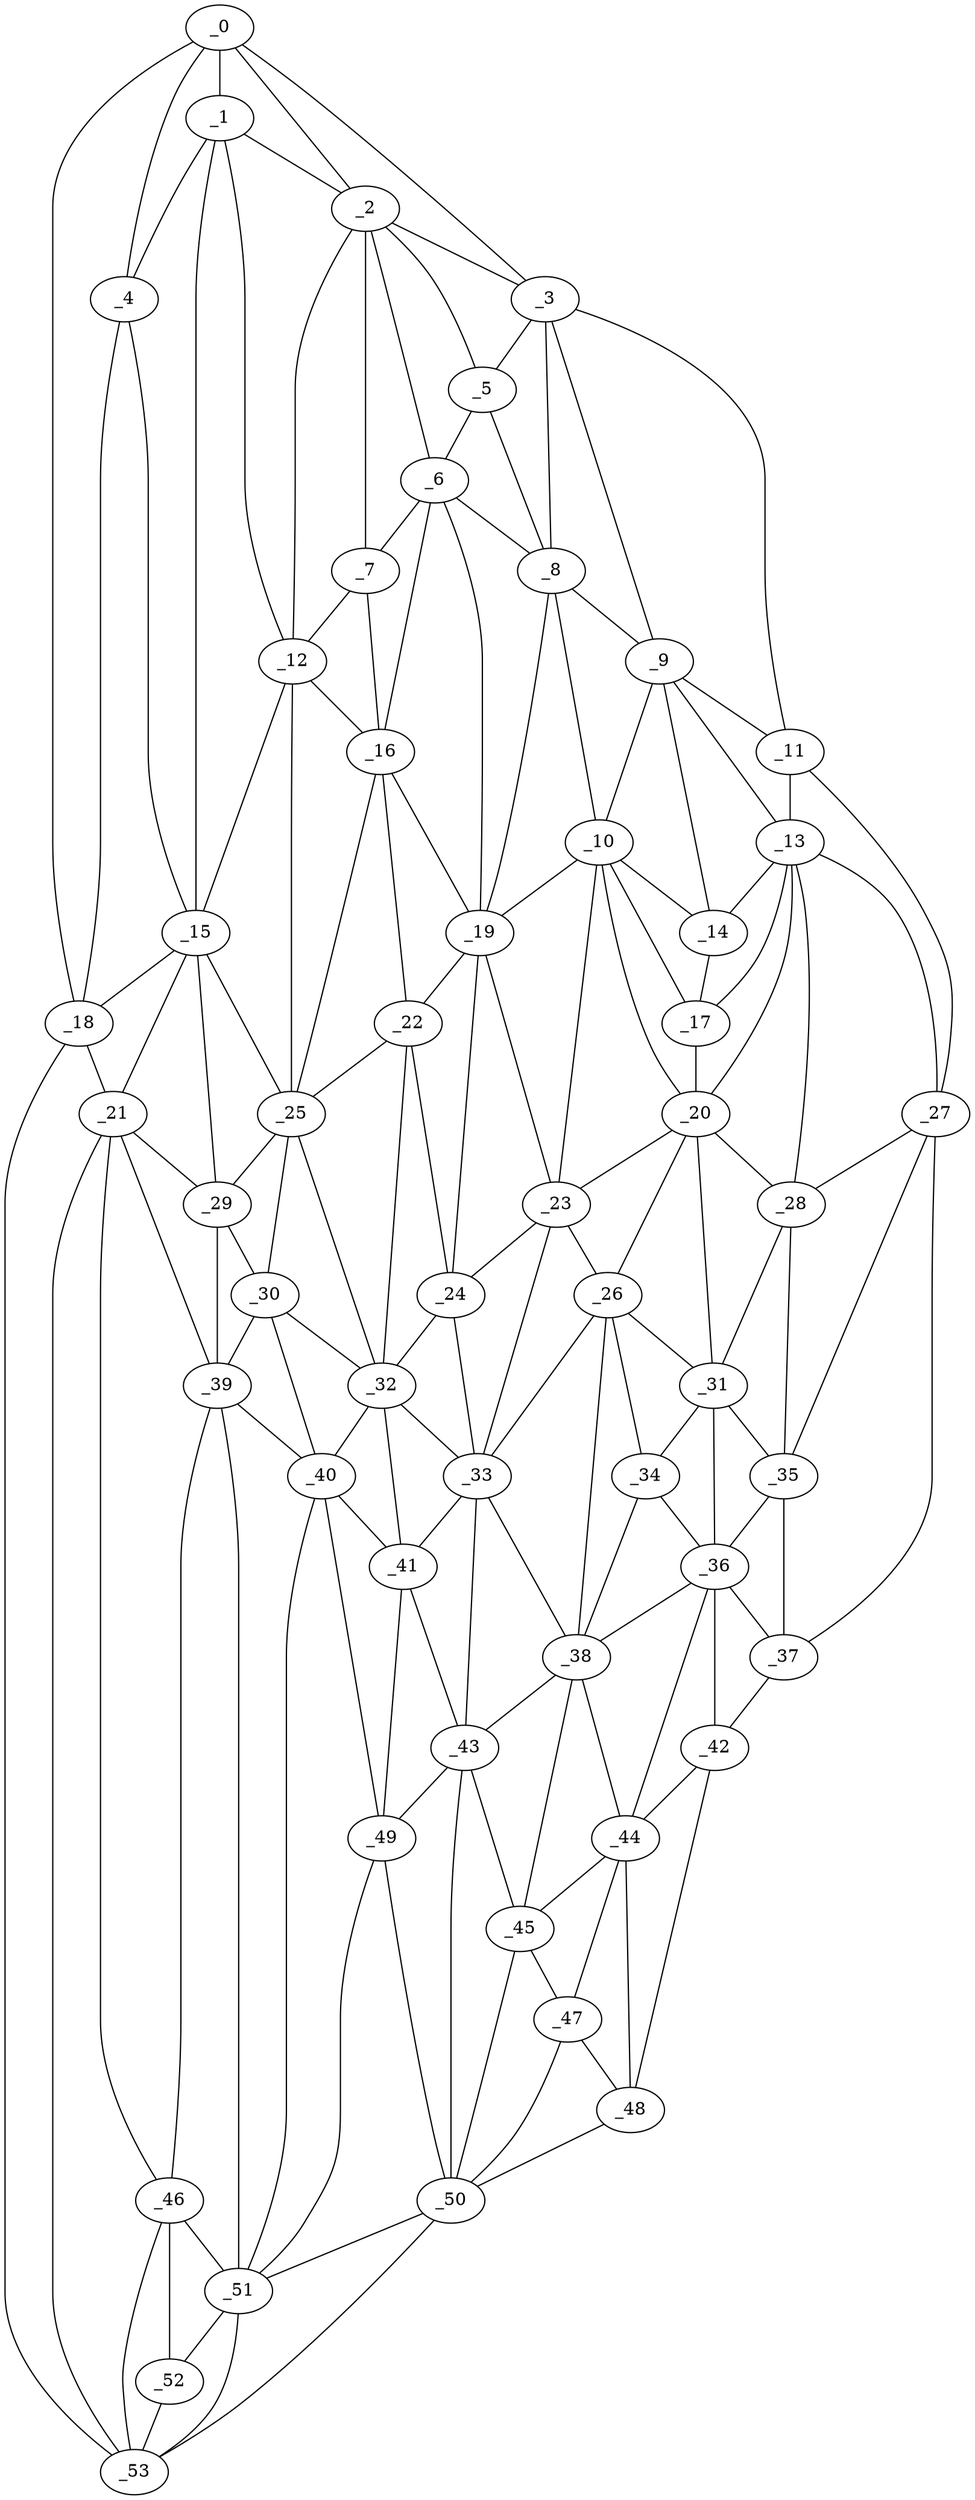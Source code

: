 graph "obj16__150.gxl" {
	_0	 [x=33,
		y=14];
	_1	 [x=34,
		y=33];
	_0 -- _1	 [valence=2];
	_2	 [x=34,
		y=46];
	_0 -- _2	 [valence=1];
	_3	 [x=35,
		y=86];
	_0 -- _3	 [valence=1];
	_4	 [x=37,
		y=24];
	_0 -- _4	 [valence=1];
	_18	 [x=72,
		y=5];
	_0 -- _18	 [valence=1];
	_1 -- _2	 [valence=2];
	_1 -- _4	 [valence=2];
	_12	 [x=65,
		y=45];
	_1 -- _12	 [valence=2];
	_15	 [x=67,
		y=41];
	_1 -- _15	 [valence=1];
	_2 -- _3	 [valence=2];
	_5	 [x=49,
		y=69];
	_2 -- _5	 [valence=2];
	_6	 [x=51,
		y=64];
	_2 -- _6	 [valence=2];
	_7	 [x=53,
		y=56];
	_2 -- _7	 [valence=2];
	_2 -- _12	 [valence=2];
	_3 -- _5	 [valence=2];
	_8	 [x=54,
		y=75];
	_3 -- _8	 [valence=2];
	_9	 [x=54,
		y=103];
	_3 -- _9	 [valence=2];
	_11	 [x=64,
		y=114];
	_3 -- _11	 [valence=1];
	_4 -- _15	 [valence=2];
	_4 -- _18	 [valence=1];
	_5 -- _6	 [valence=2];
	_5 -- _8	 [valence=2];
	_6 -- _7	 [valence=2];
	_6 -- _8	 [valence=2];
	_16	 [x=67,
		y=56];
	_6 -- _16	 [valence=2];
	_19	 [x=72,
		y=71];
	_6 -- _19	 [valence=2];
	_7 -- _12	 [valence=2];
	_7 -- _16	 [valence=2];
	_8 -- _9	 [valence=2];
	_10	 [x=63,
		y=79];
	_8 -- _10	 [valence=2];
	_8 -- _19	 [valence=2];
	_9 -- _10	 [valence=2];
	_9 -- _11	 [valence=2];
	_13	 [x=65,
		y=108];
	_9 -- _13	 [valence=2];
	_14	 [x=66,
		y=97];
	_9 -- _14	 [valence=2];
	_10 -- _14	 [valence=2];
	_17	 [x=69,
		y=94];
	_10 -- _17	 [valence=2];
	_10 -- _19	 [valence=2];
	_20	 [x=73,
		y=92];
	_10 -- _20	 [valence=1];
	_23	 [x=79,
		y=82];
	_10 -- _23	 [valence=2];
	_11 -- _13	 [valence=1];
	_27	 [x=86,
		y=119];
	_11 -- _27	 [valence=1];
	_12 -- _15	 [valence=2];
	_12 -- _16	 [valence=2];
	_25	 [x=86,
		y=48];
	_12 -- _25	 [valence=2];
	_13 -- _14	 [valence=2];
	_13 -- _17	 [valence=2];
	_13 -- _20	 [valence=2];
	_13 -- _27	 [valence=1];
	_28	 [x=89,
		y=109];
	_13 -- _28	 [valence=1];
	_14 -- _17	 [valence=2];
	_15 -- _18	 [valence=2];
	_21	 [x=78,
		y=9];
	_15 -- _21	 [valence=2];
	_15 -- _25	 [valence=2];
	_29	 [x=90,
		y=36];
	_15 -- _29	 [valence=2];
	_16 -- _19	 [valence=2];
	_22	 [x=79,
		y=60];
	_16 -- _22	 [valence=2];
	_16 -- _25	 [valence=2];
	_17 -- _20	 [valence=2];
	_18 -- _21	 [valence=1];
	_53	 [x=126,
		y=18];
	_18 -- _53	 [valence=1];
	_19 -- _22	 [valence=2];
	_19 -- _23	 [valence=1];
	_24	 [x=82,
		y=68];
	_19 -- _24	 [valence=2];
	_20 -- _23	 [valence=2];
	_26	 [x=86,
		y=87];
	_20 -- _26	 [valence=2];
	_20 -- _28	 [valence=2];
	_31	 [x=90,
		y=99];
	_20 -- _31	 [valence=2];
	_21 -- _29	 [valence=2];
	_39	 [x=105,
		y=37];
	_21 -- _39	 [valence=1];
	_46	 [x=114,
		y=34];
	_21 -- _46	 [valence=1];
	_21 -- _53	 [valence=1];
	_22 -- _24	 [valence=1];
	_22 -- _25	 [valence=2];
	_32	 [x=93,
		y=57];
	_22 -- _32	 [valence=2];
	_23 -- _24	 [valence=2];
	_23 -- _26	 [valence=2];
	_33	 [x=93,
		y=72];
	_23 -- _33	 [valence=1];
	_24 -- _32	 [valence=2];
	_24 -- _33	 [valence=2];
	_25 -- _29	 [valence=2];
	_30	 [x=90,
		y=49];
	_25 -- _30	 [valence=2];
	_25 -- _32	 [valence=1];
	_26 -- _31	 [valence=2];
	_26 -- _33	 [valence=1];
	_34	 [x=93,
		y=96];
	_26 -- _34	 [valence=1];
	_38	 [x=104,
		y=87];
	_26 -- _38	 [valence=2];
	_27 -- _28	 [valence=2];
	_35	 [x=94,
		y=111];
	_27 -- _35	 [valence=1];
	_37	 [x=101,
		y=118];
	_27 -- _37	 [valence=1];
	_28 -- _31	 [valence=2];
	_28 -- _35	 [valence=2];
	_29 -- _30	 [valence=1];
	_29 -- _39	 [valence=2];
	_30 -- _32	 [valence=2];
	_30 -- _39	 [valence=2];
	_40	 [x=105,
		y=56];
	_30 -- _40	 [valence=2];
	_31 -- _34	 [valence=2];
	_31 -- _35	 [valence=2];
	_36	 [x=100,
		y=101];
	_31 -- _36	 [valence=2];
	_32 -- _33	 [valence=2];
	_32 -- _40	 [valence=2];
	_41	 [x=108,
		y=65];
	_32 -- _41	 [valence=2];
	_33 -- _38	 [valence=2];
	_33 -- _41	 [valence=2];
	_43	 [x=111,
		y=80];
	_33 -- _43	 [valence=1];
	_34 -- _36	 [valence=2];
	_34 -- _38	 [valence=1];
	_35 -- _36	 [valence=2];
	_35 -- _37	 [valence=2];
	_36 -- _37	 [valence=1];
	_36 -- _38	 [valence=2];
	_42	 [x=109,
		y=117];
	_36 -- _42	 [valence=2];
	_44	 [x=111,
		y=103];
	_36 -- _44	 [valence=2];
	_37 -- _42	 [valence=1];
	_38 -- _43	 [valence=2];
	_38 -- _44	 [valence=2];
	_45	 [x=113,
		y=88];
	_38 -- _45	 [valence=2];
	_39 -- _40	 [valence=1];
	_39 -- _46	 [valence=2];
	_51	 [x=122,
		y=54];
	_39 -- _51	 [valence=2];
	_40 -- _41	 [valence=2];
	_49	 [x=121,
		y=63];
	_40 -- _49	 [valence=1];
	_40 -- _51	 [valence=2];
	_41 -- _43	 [valence=2];
	_41 -- _49	 [valence=1];
	_42 -- _44	 [valence=2];
	_48	 [x=119,
		y=113];
	_42 -- _48	 [valence=1];
	_43 -- _45	 [valence=2];
	_43 -- _49	 [valence=2];
	_50	 [x=121,
		y=90];
	_43 -- _50	 [valence=1];
	_44 -- _45	 [valence=1];
	_47	 [x=119,
		y=102];
	_44 -- _47	 [valence=2];
	_44 -- _48	 [valence=1];
	_45 -- _47	 [valence=2];
	_45 -- _50	 [valence=2];
	_46 -- _51	 [valence=1];
	_52	 [x=124,
		y=25];
	_46 -- _52	 [valence=2];
	_46 -- _53	 [valence=1];
	_47 -- _48	 [valence=1];
	_47 -- _50	 [valence=1];
	_48 -- _50	 [valence=1];
	_49 -- _50	 [valence=1];
	_49 -- _51	 [valence=2];
	_50 -- _51	 [valence=1];
	_50 -- _53	 [valence=1];
	_51 -- _52	 [valence=1];
	_51 -- _53	 [valence=2];
	_52 -- _53	 [valence=2];
}
